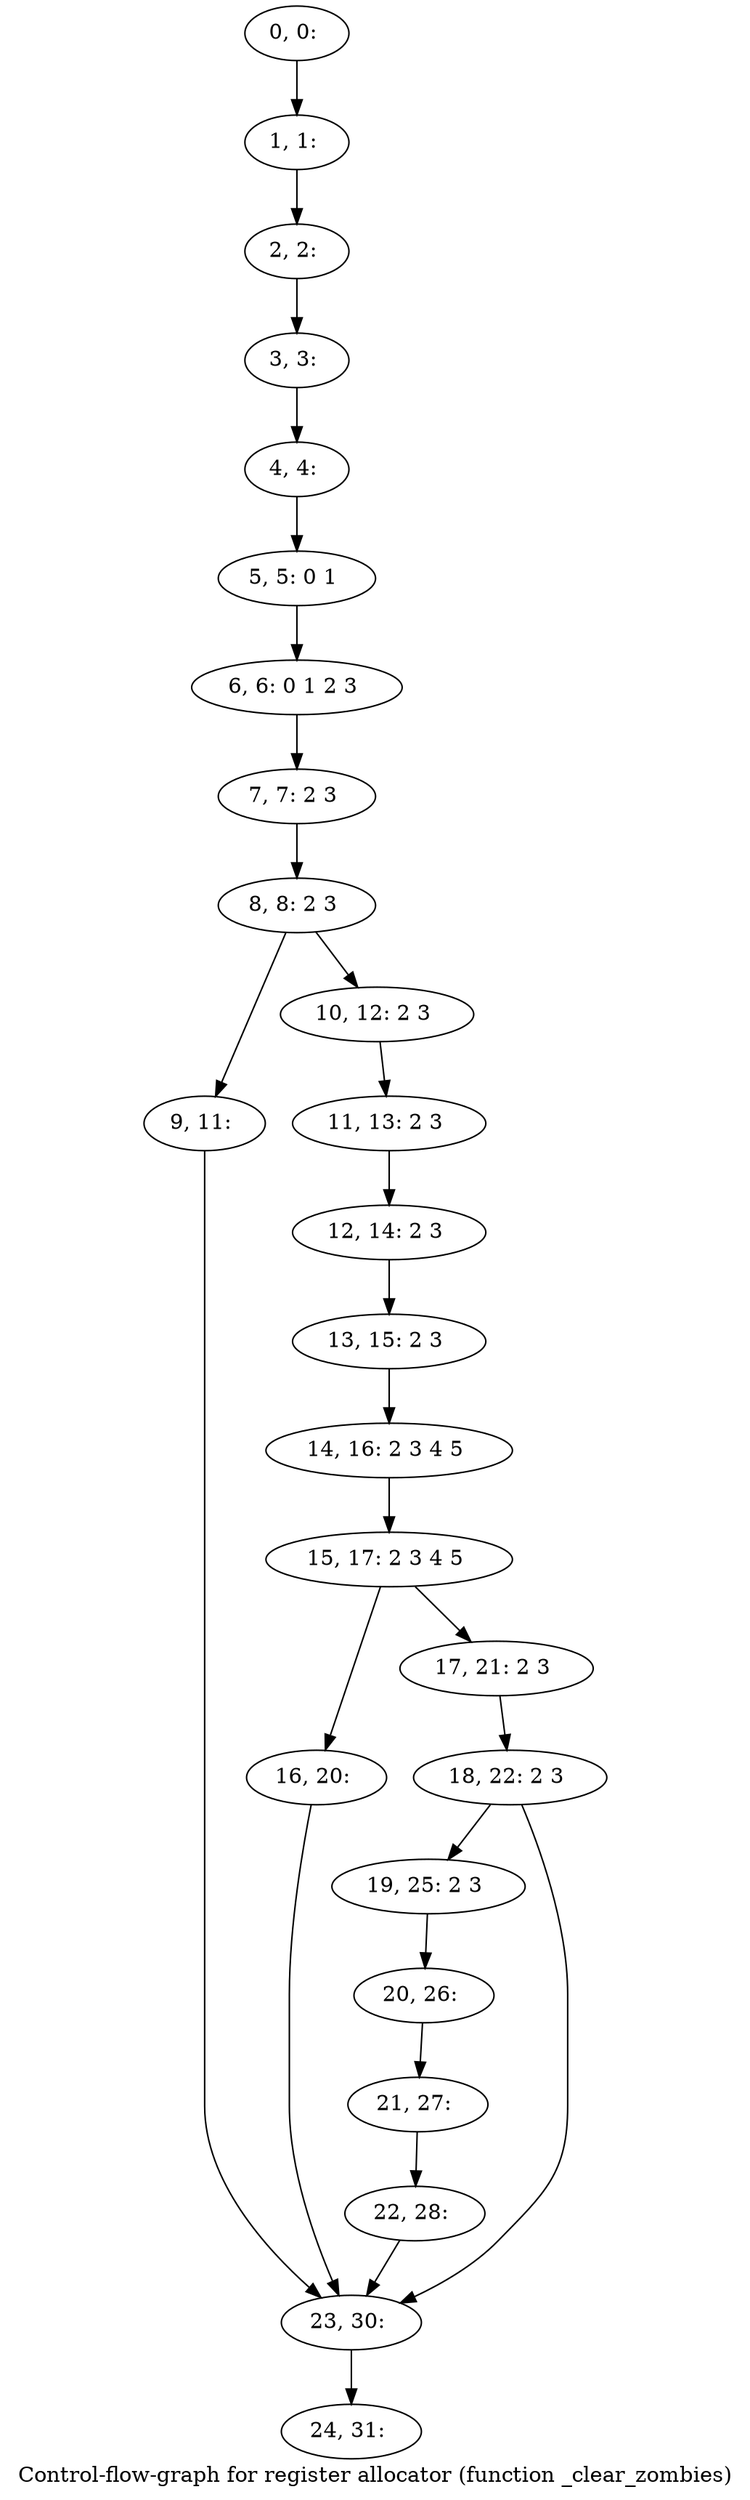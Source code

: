 digraph G {
graph [label="Control-flow-graph for register allocator (function _clear_zombies)"]
0[label="0, 0: "];
1[label="1, 1: "];
2[label="2, 2: "];
3[label="3, 3: "];
4[label="4, 4: "];
5[label="5, 5: 0 1 "];
6[label="6, 6: 0 1 2 3 "];
7[label="7, 7: 2 3 "];
8[label="8, 8: 2 3 "];
9[label="9, 11: "];
10[label="10, 12: 2 3 "];
11[label="11, 13: 2 3 "];
12[label="12, 14: 2 3 "];
13[label="13, 15: 2 3 "];
14[label="14, 16: 2 3 4 5 "];
15[label="15, 17: 2 3 4 5 "];
16[label="16, 20: "];
17[label="17, 21: 2 3 "];
18[label="18, 22: 2 3 "];
19[label="19, 25: 2 3 "];
20[label="20, 26: "];
21[label="21, 27: "];
22[label="22, 28: "];
23[label="23, 30: "];
24[label="24, 31: "];
0->1 ;
1->2 ;
2->3 ;
3->4 ;
4->5 ;
5->6 ;
6->7 ;
7->8 ;
8->9 ;
8->10 ;
9->23 ;
10->11 ;
11->12 ;
12->13 ;
13->14 ;
14->15 ;
15->16 ;
15->17 ;
16->23 ;
17->18 ;
18->19 ;
18->23 ;
19->20 ;
20->21 ;
21->22 ;
22->23 ;
23->24 ;
}
